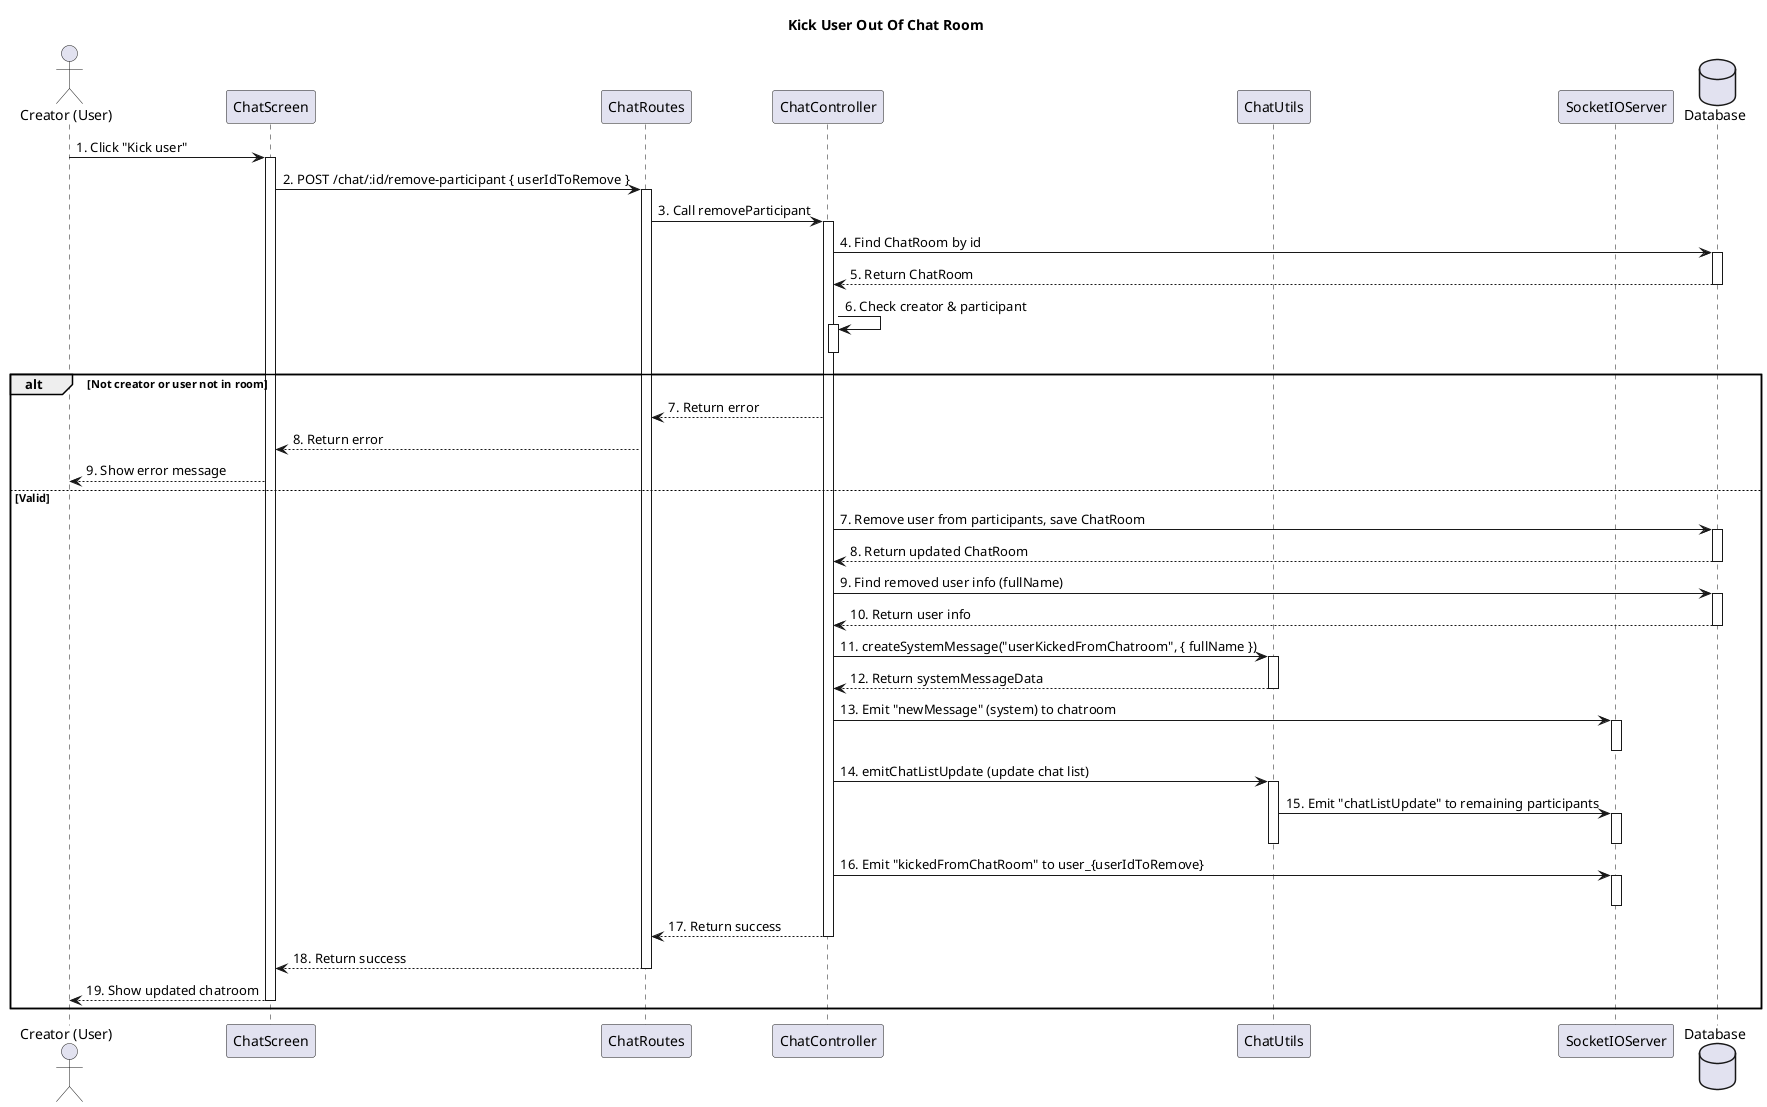 @startuml
title Kick User Out Of Chat Room

actor "Creator (User)" as Creator
participant ChatScreen
participant ChatRoutes
participant ChatController
participant ChatUtils
participant SocketIOServer
database Database

Creator -> ChatScreen : 1. Click "Kick user"
activate ChatScreen
ChatScreen -> ChatRoutes : 2. POST /chat/:id/remove-participant { userIdToRemove }
activate ChatRoutes
ChatRoutes -> ChatController : 3. Call removeParticipant
activate ChatController

ChatController -> Database : 4. Find ChatRoom by id
activate Database
Database --> ChatController : 5. Return ChatRoom
deactivate Database

ChatController -> ChatController : 6. Check creator & participant
activate ChatController
deactivate ChatController

alt Not creator or user not in room
    ChatController --> ChatRoutes : 7. Return error
    ChatRoutes --> ChatScreen : 8. Return error
    ChatScreen --> Creator : 9. Show error message
else Valid
    ChatController -> Database : 7. Remove user from participants, save ChatRoom
    activate Database
    Database --> ChatController : 8. Return updated ChatRoom
    deactivate Database

    ChatController -> Database : 9. Find removed user info (fullName)
    activate Database
    Database --> ChatController : 10. Return user info
    deactivate Database

    ChatController -> ChatUtils : 11. createSystemMessage("userKickedFromChatroom", { fullName })
    activate ChatUtils
    ChatUtils --> ChatController : 12. Return systemMessageData
    deactivate ChatUtils

    ChatController -> SocketIOServer : 13. Emit "newMessage" (system) to chatroom
    activate SocketIOServer
    deactivate SocketIOServer

    ChatController -> ChatUtils : 14. emitChatListUpdate (update chat list)
    activate ChatUtils
    ChatUtils -> SocketIOServer : 15. Emit "chatListUpdate" to remaining participants
    activate SocketIOServer
    deactivate SocketIOServer
    deactivate ChatUtils

    ChatController -> SocketIOServer : 16. Emit "kickedFromChatRoom" to user_{userIdToRemove}
    activate SocketIOServer
    deactivate SocketIOServer

    ChatController --> ChatRoutes : 17. Return success
    deactivate ChatController
    ChatRoutes --> ChatScreen : 18. Return success
    deactivate ChatRoutes
    ChatScreen --> Creator : 19. Show updated chatroom
    deactivate ChatScreen
end

@enduml
